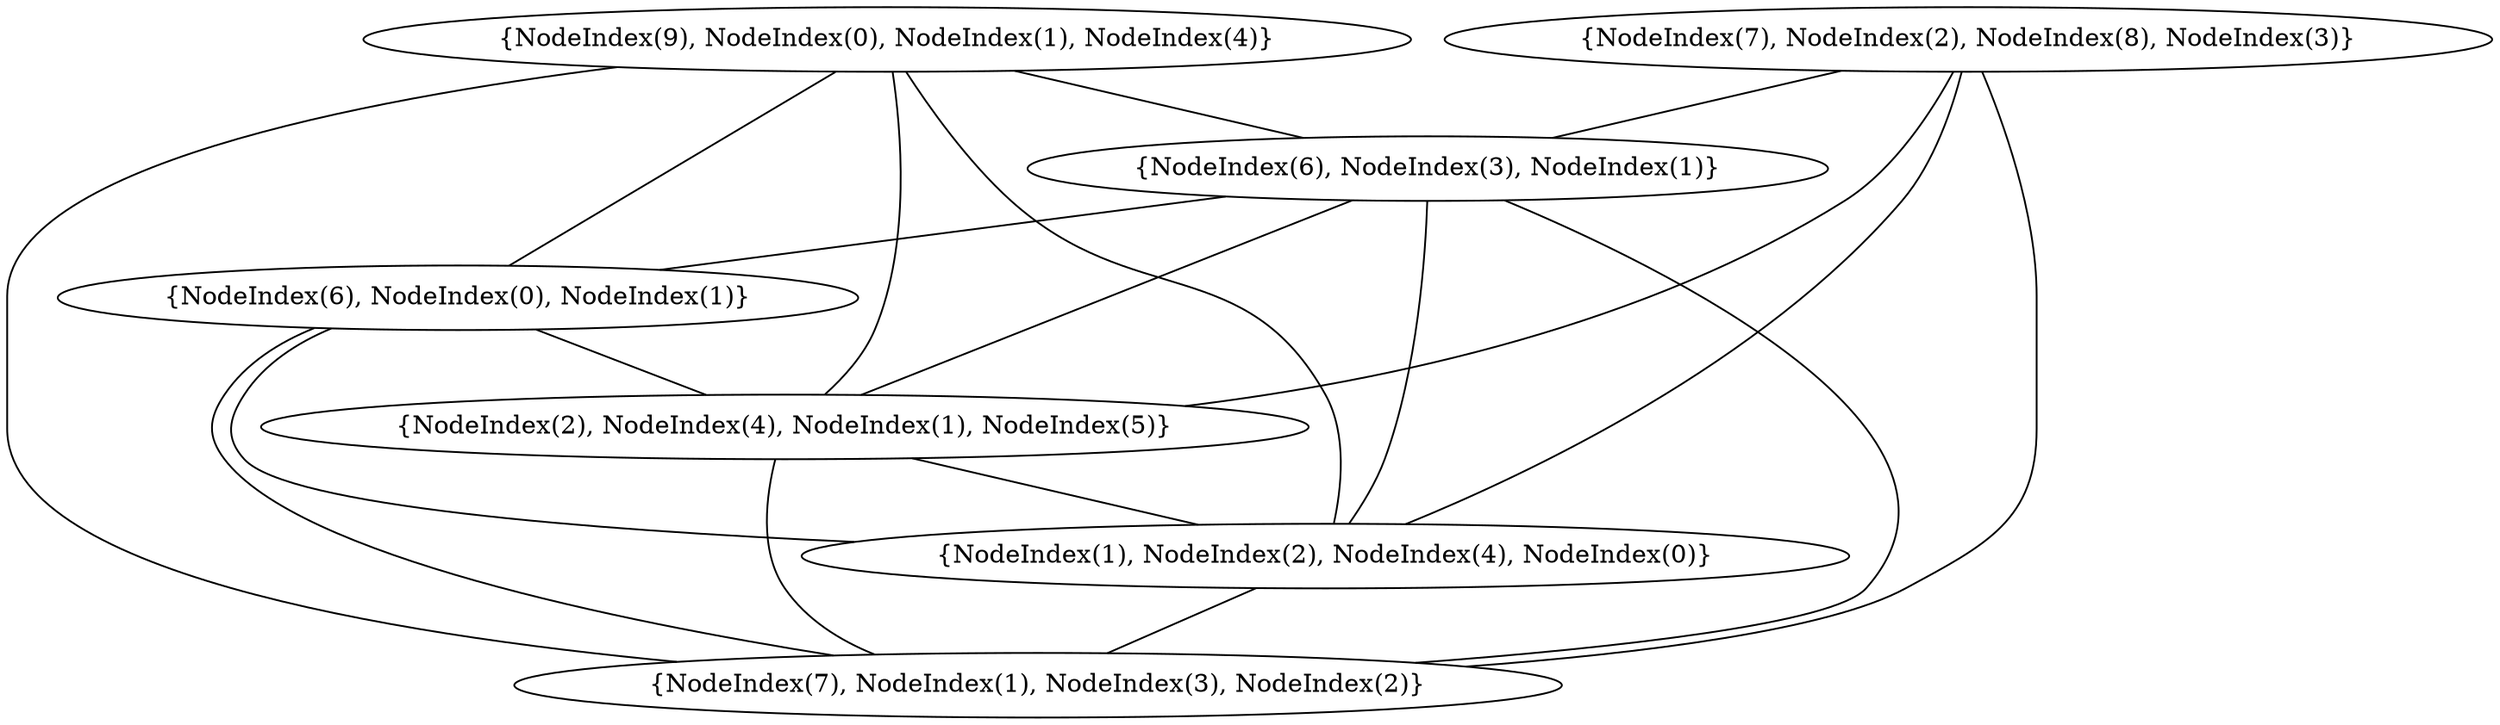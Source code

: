 graph {
    0 [ label = "{NodeIndex(7), NodeIndex(1), NodeIndex(3), NodeIndex(2)}" ]
    1 [ label = "{NodeIndex(1), NodeIndex(2), NodeIndex(4), NodeIndex(0)}" ]
    2 [ label = "{NodeIndex(2), NodeIndex(4), NodeIndex(1), NodeIndex(5)}" ]
    3 [ label = "{NodeIndex(6), NodeIndex(0), NodeIndex(1)}" ]
    4 [ label = "{NodeIndex(6), NodeIndex(3), NodeIndex(1)}" ]
    5 [ label = "{NodeIndex(9), NodeIndex(0), NodeIndex(1), NodeIndex(4)}" ]
    6 [ label = "{NodeIndex(7), NodeIndex(2), NodeIndex(8), NodeIndex(3)}" ]
    1 -- 0 [ ]
    2 -- 0 [ ]
    2 -- 1 [ ]
    3 -- 0 [ ]
    3 -- 1 [ ]
    3 -- 2 [ ]
    4 -- 0 [ ]
    4 -- 1 [ ]
    4 -- 2 [ ]
    4 -- 3 [ ]
    5 -- 0 [ ]
    5 -- 1 [ ]
    5 -- 2 [ ]
    5 -- 3 [ ]
    5 -- 4 [ ]
    6 -- 0 [ ]
    6 -- 1 [ ]
    6 -- 2 [ ]
    6 -- 4 [ ]
}
